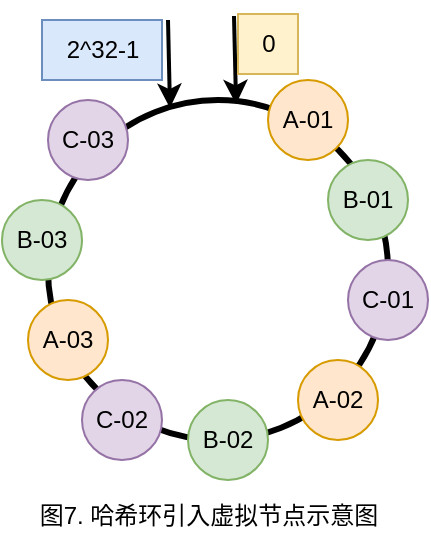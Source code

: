 <mxfile version="21.2.8" type="device">
  <diagram name="第 1 页" id="mUVo63RHdivYxhEqdBZR">
    <mxGraphModel dx="819" dy="518" grid="1" gridSize="10" guides="1" tooltips="1" connect="1" arrows="1" fold="1" page="1" pageScale="1" pageWidth="827" pageHeight="1169" math="0" shadow="0">
      <root>
        <mxCell id="0" />
        <mxCell id="1" parent="0" />
        <mxCell id="Ywd4gSuSzT6GRjvdmcC7-2" value="" style="ellipse;whiteSpace=wrap;html=1;aspect=fixed;strokeWidth=3;" parent="1" vertex="1">
          <mxGeometry x="320" y="240" width="170" height="170" as="geometry" />
        </mxCell>
        <mxCell id="Ywd4gSuSzT6GRjvdmcC7-3" value="" style="endArrow=classic;html=1;rounded=0;entryX=0.712;entryY=0.024;entryDx=0;entryDy=0;entryPerimeter=0;strokeWidth=2;" parent="1" edge="1">
          <mxGeometry width="50" height="50" relative="1" as="geometry">
            <mxPoint x="413" y="198" as="sourcePoint" />
            <mxPoint x="414.04" y="242.08" as="targetPoint" />
          </mxGeometry>
        </mxCell>
        <mxCell id="Ywd4gSuSzT6GRjvdmcC7-4" value="" style="endArrow=classic;html=1;rounded=0;entryX=0.712;entryY=0.024;entryDx=0;entryDy=0;entryPerimeter=0;strokeWidth=2;" parent="1" edge="1">
          <mxGeometry width="50" height="50" relative="1" as="geometry">
            <mxPoint x="380" y="200" as="sourcePoint" />
            <mxPoint x="381" y="244" as="targetPoint" />
          </mxGeometry>
        </mxCell>
        <mxCell id="Ywd4gSuSzT6GRjvdmcC7-5" value="0" style="text;html=1;align=center;verticalAlign=middle;resizable=0;points=[];autosize=1;strokeColor=#d6b656;fillColor=#fff2cc;" parent="1" vertex="1">
          <mxGeometry x="415" y="197" width="30" height="30" as="geometry" />
        </mxCell>
        <mxCell id="Ywd4gSuSzT6GRjvdmcC7-6" value="2^32-1" style="text;html=1;align=center;verticalAlign=middle;resizable=0;points=[];autosize=1;strokeColor=#6c8ebf;fillColor=#dae8fc;" parent="1" vertex="1">
          <mxGeometry x="317" y="200" width="60" height="30" as="geometry" />
        </mxCell>
        <mxCell id="Ywd4gSuSzT6GRjvdmcC7-8" value="图7. 哈希环引入虚拟节点示意图" style="text;html=1;align=center;verticalAlign=middle;resizable=0;points=[];autosize=1;strokeColor=none;fillColor=none;" parent="1" vertex="1">
          <mxGeometry x="305" y="433" width="190" height="30" as="geometry" />
        </mxCell>
        <mxCell id="Ywd4gSuSzT6GRjvdmcC7-9" value="A-01" style="ellipse;whiteSpace=wrap;html=1;aspect=fixed;fillColor=#ffe6cc;strokeColor=#d79b00;" parent="1" vertex="1">
          <mxGeometry x="430" y="230" width="40" height="40" as="geometry" />
        </mxCell>
        <mxCell id="Ywd4gSuSzT6GRjvdmcC7-10" value="B-01" style="ellipse;whiteSpace=wrap;html=1;aspect=fixed;fillColor=#d5e8d4;strokeColor=#82b366;" parent="1" vertex="1">
          <mxGeometry x="460" y="270" width="40" height="40" as="geometry" />
        </mxCell>
        <mxCell id="Ywd4gSuSzT6GRjvdmcC7-11" value="C-01" style="ellipse;whiteSpace=wrap;html=1;aspect=fixed;fillColor=#e1d5e7;strokeColor=#9673a6;" parent="1" vertex="1">
          <mxGeometry x="470" y="320" width="40" height="40" as="geometry" />
        </mxCell>
        <mxCell id="JvAe6vM3rH68vVbLzbNk-1" value="A-02" style="ellipse;whiteSpace=wrap;html=1;aspect=fixed;fillColor=#ffe6cc;strokeColor=#d79b00;" vertex="1" parent="1">
          <mxGeometry x="445" y="370" width="40" height="40" as="geometry" />
        </mxCell>
        <mxCell id="JvAe6vM3rH68vVbLzbNk-2" value="B-02" style="ellipse;whiteSpace=wrap;html=1;aspect=fixed;fillColor=#d5e8d4;strokeColor=#82b366;" vertex="1" parent="1">
          <mxGeometry x="390" y="390" width="40" height="40" as="geometry" />
        </mxCell>
        <mxCell id="JvAe6vM3rH68vVbLzbNk-3" value="C-02" style="ellipse;whiteSpace=wrap;html=1;aspect=fixed;fillColor=#e1d5e7;strokeColor=#9673a6;" vertex="1" parent="1">
          <mxGeometry x="337" y="380" width="40" height="40" as="geometry" />
        </mxCell>
        <mxCell id="JvAe6vM3rH68vVbLzbNk-4" value="C-03" style="ellipse;whiteSpace=wrap;html=1;aspect=fixed;fillColor=#e1d5e7;strokeColor=#9673a6;" vertex="1" parent="1">
          <mxGeometry x="320" y="240" width="40" height="40" as="geometry" />
        </mxCell>
        <mxCell id="JvAe6vM3rH68vVbLzbNk-5" value="A-03" style="ellipse;whiteSpace=wrap;html=1;aspect=fixed;fillColor=#ffe6cc;strokeColor=#d79b00;" vertex="1" parent="1">
          <mxGeometry x="310" y="340" width="40" height="40" as="geometry" />
        </mxCell>
        <mxCell id="JvAe6vM3rH68vVbLzbNk-6" value="B-03" style="ellipse;whiteSpace=wrap;html=1;aspect=fixed;fillColor=#d5e8d4;strokeColor=#82b366;" vertex="1" parent="1">
          <mxGeometry x="297" y="290" width="40" height="40" as="geometry" />
        </mxCell>
      </root>
    </mxGraphModel>
  </diagram>
</mxfile>
